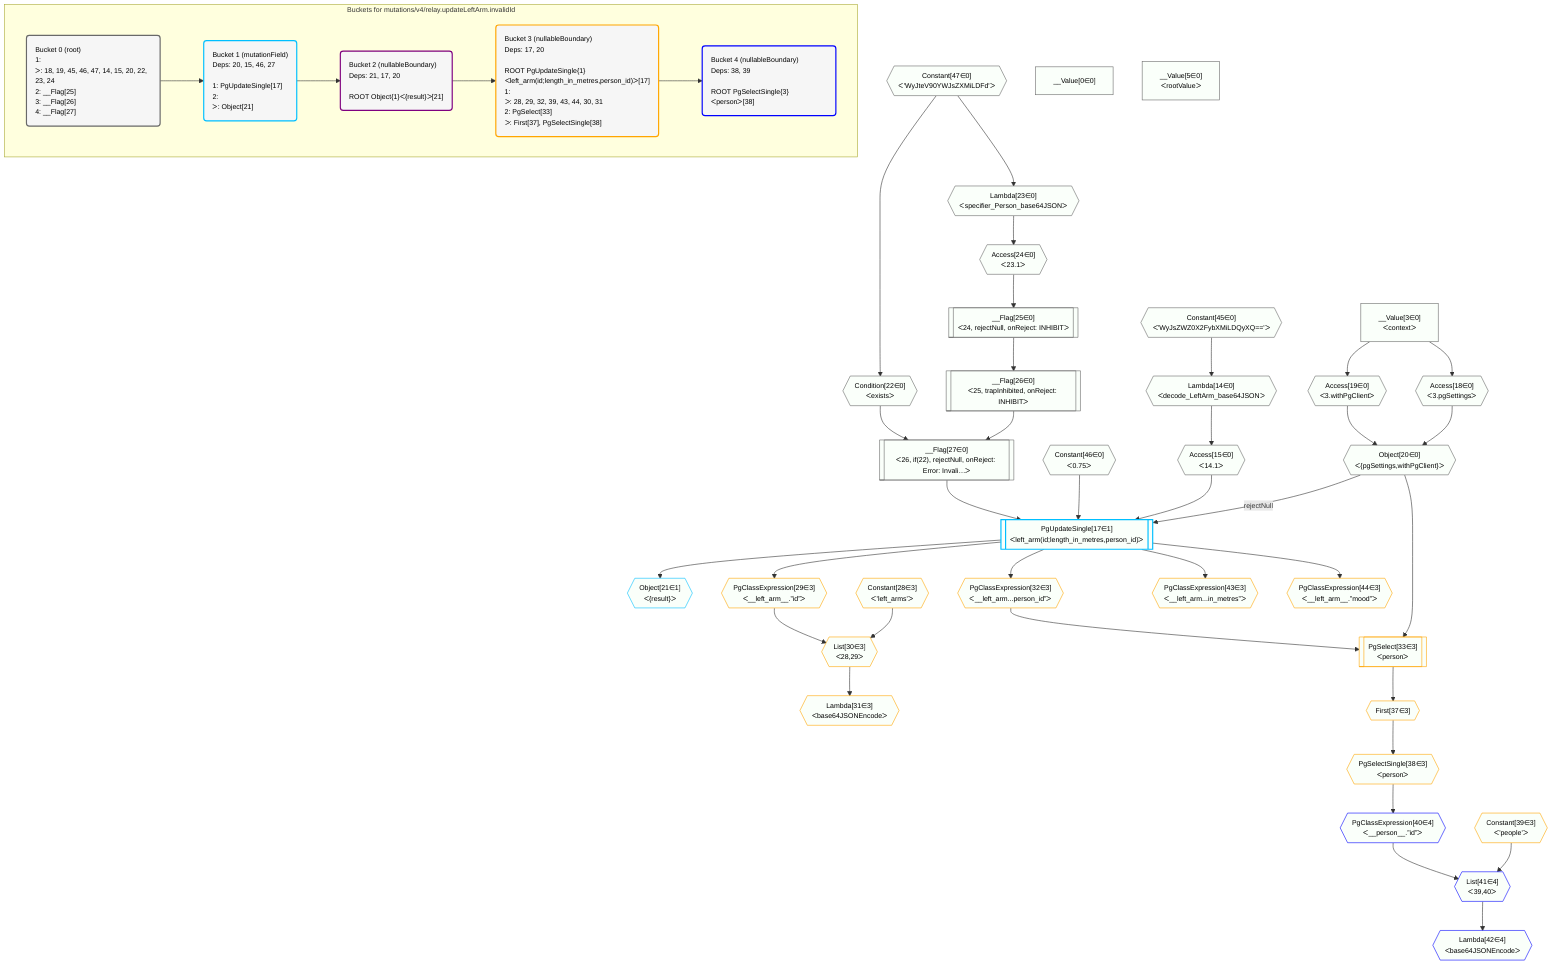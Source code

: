 %%{init: {'themeVariables': { 'fontSize': '12px'}}}%%
graph TD
    classDef path fill:#eee,stroke:#000,color:#000
    classDef plan fill:#fff,stroke-width:1px,color:#000
    classDef itemplan fill:#fff,stroke-width:2px,color:#000
    classDef unbatchedplan fill:#dff,stroke-width:1px,color:#000
    classDef sideeffectplan fill:#fcc,stroke-width:2px,color:#000
    classDef bucket fill:#f6f6f6,color:#000,stroke-width:2px,text-align:left


    %% plan dependencies
    Object20{{"Object[20∈0]<br />ᐸ{pgSettings,withPgClient}ᐳ"}}:::plan
    Access18{{"Access[18∈0]<br />ᐸ3.pgSettingsᐳ"}}:::plan
    Access19{{"Access[19∈0]<br />ᐸ3.withPgClientᐳ"}}:::plan
    Access18 & Access19 --> Object20
    __Flag27[["__Flag[27∈0]<br />ᐸ26, if(22), rejectNull, onReject: Error: Invali…ᐳ"]]:::plan
    __Flag26[["__Flag[26∈0]<br />ᐸ25, trapInhibited, onReject: INHIBITᐳ"]]:::plan
    Condition22{{"Condition[22∈0]<br />ᐸexistsᐳ"}}:::plan
    __Flag26 & Condition22 --> __Flag27
    Lambda14{{"Lambda[14∈0]<br />ᐸdecode_LeftArm_base64JSONᐳ"}}:::plan
    Constant45{{"Constant[45∈0]<br />ᐸ'WyJsZWZ0X2FybXMiLDQyXQ=='ᐳ"}}:::plan
    Constant45 --> Lambda14
    Access15{{"Access[15∈0]<br />ᐸ14.1ᐳ"}}:::plan
    Lambda14 --> Access15
    __Value3["__Value[3∈0]<br />ᐸcontextᐳ"]:::plan
    __Value3 --> Access18
    __Value3 --> Access19
    Constant47{{"Constant[47∈0]<br />ᐸ'WyJteV90YWJsZXMiLDFd'ᐳ"}}:::plan
    Constant47 --> Condition22
    Lambda23{{"Lambda[23∈0]<br />ᐸspecifier_Person_base64JSONᐳ"}}:::plan
    Constant47 --> Lambda23
    Access24{{"Access[24∈0]<br />ᐸ23.1ᐳ"}}:::plan
    Lambda23 --> Access24
    __Flag25[["__Flag[25∈0]<br />ᐸ24, rejectNull, onReject: INHIBITᐳ"]]:::plan
    Access24 --> __Flag25
    __Flag25 --> __Flag26
    __Value0["__Value[0∈0]"]:::plan
    __Value5["__Value[5∈0]<br />ᐸrootValueᐳ"]:::plan
    Constant46{{"Constant[46∈0]<br />ᐸ0.75ᐳ"}}:::plan
    PgUpdateSingle17[["PgUpdateSingle[17∈1]<br />ᐸleft_arm(id;length_in_metres,person_id)ᐳ"]]:::sideeffectplan
    Object20 -->|rejectNull| PgUpdateSingle17
    Access15 & Constant46 & __Flag27 --> PgUpdateSingle17
    Object21{{"Object[21∈1]<br />ᐸ{result}ᐳ"}}:::plan
    PgUpdateSingle17 --> Object21
    List30{{"List[30∈3]<br />ᐸ28,29ᐳ"}}:::plan
    Constant28{{"Constant[28∈3]<br />ᐸ'left_arms'ᐳ"}}:::plan
    PgClassExpression29{{"PgClassExpression[29∈3]<br />ᐸ__left_arm__.”id”ᐳ"}}:::plan
    Constant28 & PgClassExpression29 --> List30
    PgSelect33[["PgSelect[33∈3]<br />ᐸpersonᐳ"]]:::plan
    PgClassExpression32{{"PgClassExpression[32∈3]<br />ᐸ__left_arm...person_id”ᐳ"}}:::plan
    Object20 & PgClassExpression32 --> PgSelect33
    PgUpdateSingle17 --> PgClassExpression29
    Lambda31{{"Lambda[31∈3]<br />ᐸbase64JSONEncodeᐳ"}}:::plan
    List30 --> Lambda31
    PgUpdateSingle17 --> PgClassExpression32
    First37{{"First[37∈3]"}}:::plan
    PgSelect33 --> First37
    PgSelectSingle38{{"PgSelectSingle[38∈3]<br />ᐸpersonᐳ"}}:::plan
    First37 --> PgSelectSingle38
    PgClassExpression43{{"PgClassExpression[43∈3]<br />ᐸ__left_arm...in_metres”ᐳ"}}:::plan
    PgUpdateSingle17 --> PgClassExpression43
    PgClassExpression44{{"PgClassExpression[44∈3]<br />ᐸ__left_arm__.”mood”ᐳ"}}:::plan
    PgUpdateSingle17 --> PgClassExpression44
    Constant39{{"Constant[39∈3]<br />ᐸ'people'ᐳ"}}:::plan
    List41{{"List[41∈4]<br />ᐸ39,40ᐳ"}}:::plan
    PgClassExpression40{{"PgClassExpression[40∈4]<br />ᐸ__person__.”id”ᐳ"}}:::plan
    Constant39 & PgClassExpression40 --> List41
    PgSelectSingle38 --> PgClassExpression40
    Lambda42{{"Lambda[42∈4]<br />ᐸbase64JSONEncodeᐳ"}}:::plan
    List41 --> Lambda42

    %% define steps

    subgraph "Buckets for mutations/v4/relay.updateLeftArm.invalidId"
    Bucket0("Bucket 0 (root)<br />1: <br />ᐳ: 18, 19, 45, 46, 47, 14, 15, 20, 22, 23, 24<br />2: __Flag[25]<br />3: __Flag[26]<br />4: __Flag[27]"):::bucket
    classDef bucket0 stroke:#696969
    class Bucket0,__Value0,__Value3,__Value5,Lambda14,Access15,Access18,Access19,Object20,Condition22,Lambda23,Access24,__Flag25,__Flag26,__Flag27,Constant45,Constant46,Constant47 bucket0
    Bucket1("Bucket 1 (mutationField)<br />Deps: 20, 15, 46, 27<br /><br />1: PgUpdateSingle[17]<br />2: <br />ᐳ: Object[21]"):::bucket
    classDef bucket1 stroke:#00bfff
    class Bucket1,PgUpdateSingle17,Object21 bucket1
    Bucket2("Bucket 2 (nullableBoundary)<br />Deps: 21, 17, 20<br /><br />ROOT Object{1}ᐸ{result}ᐳ[21]"):::bucket
    classDef bucket2 stroke:#7f007f
    class Bucket2 bucket2
    Bucket3("Bucket 3 (nullableBoundary)<br />Deps: 17, 20<br /><br />ROOT PgUpdateSingle{1}ᐸleft_arm(id;length_in_metres,person_id)ᐳ[17]<br />1: <br />ᐳ: 28, 29, 32, 39, 43, 44, 30, 31<br />2: PgSelect[33]<br />ᐳ: First[37], PgSelectSingle[38]"):::bucket
    classDef bucket3 stroke:#ffa500
    class Bucket3,Constant28,PgClassExpression29,List30,Lambda31,PgClassExpression32,PgSelect33,First37,PgSelectSingle38,Constant39,PgClassExpression43,PgClassExpression44 bucket3
    Bucket4("Bucket 4 (nullableBoundary)<br />Deps: 38, 39<br /><br />ROOT PgSelectSingle{3}ᐸpersonᐳ[38]"):::bucket
    classDef bucket4 stroke:#0000ff
    class Bucket4,PgClassExpression40,List41,Lambda42 bucket4
    Bucket0 --> Bucket1
    Bucket1 --> Bucket2
    Bucket2 --> Bucket3
    Bucket3 --> Bucket4
    classDef unary fill:#fafffa,borderWidth:8px
    class Object20,__Flag27,Lambda14,Access15,Access18,Access19,Condition22,Lambda23,Access24,__Flag25,__Flag26,__Value0,__Value3,__Value5,Constant45,Constant46,Constant47,PgUpdateSingle17,Object21,List30,PgSelect33,PgClassExpression29,Lambda31,PgClassExpression32,First37,PgSelectSingle38,PgClassExpression43,PgClassExpression44,Constant28,Constant39,List41,PgClassExpression40,Lambda42 unary
    end
